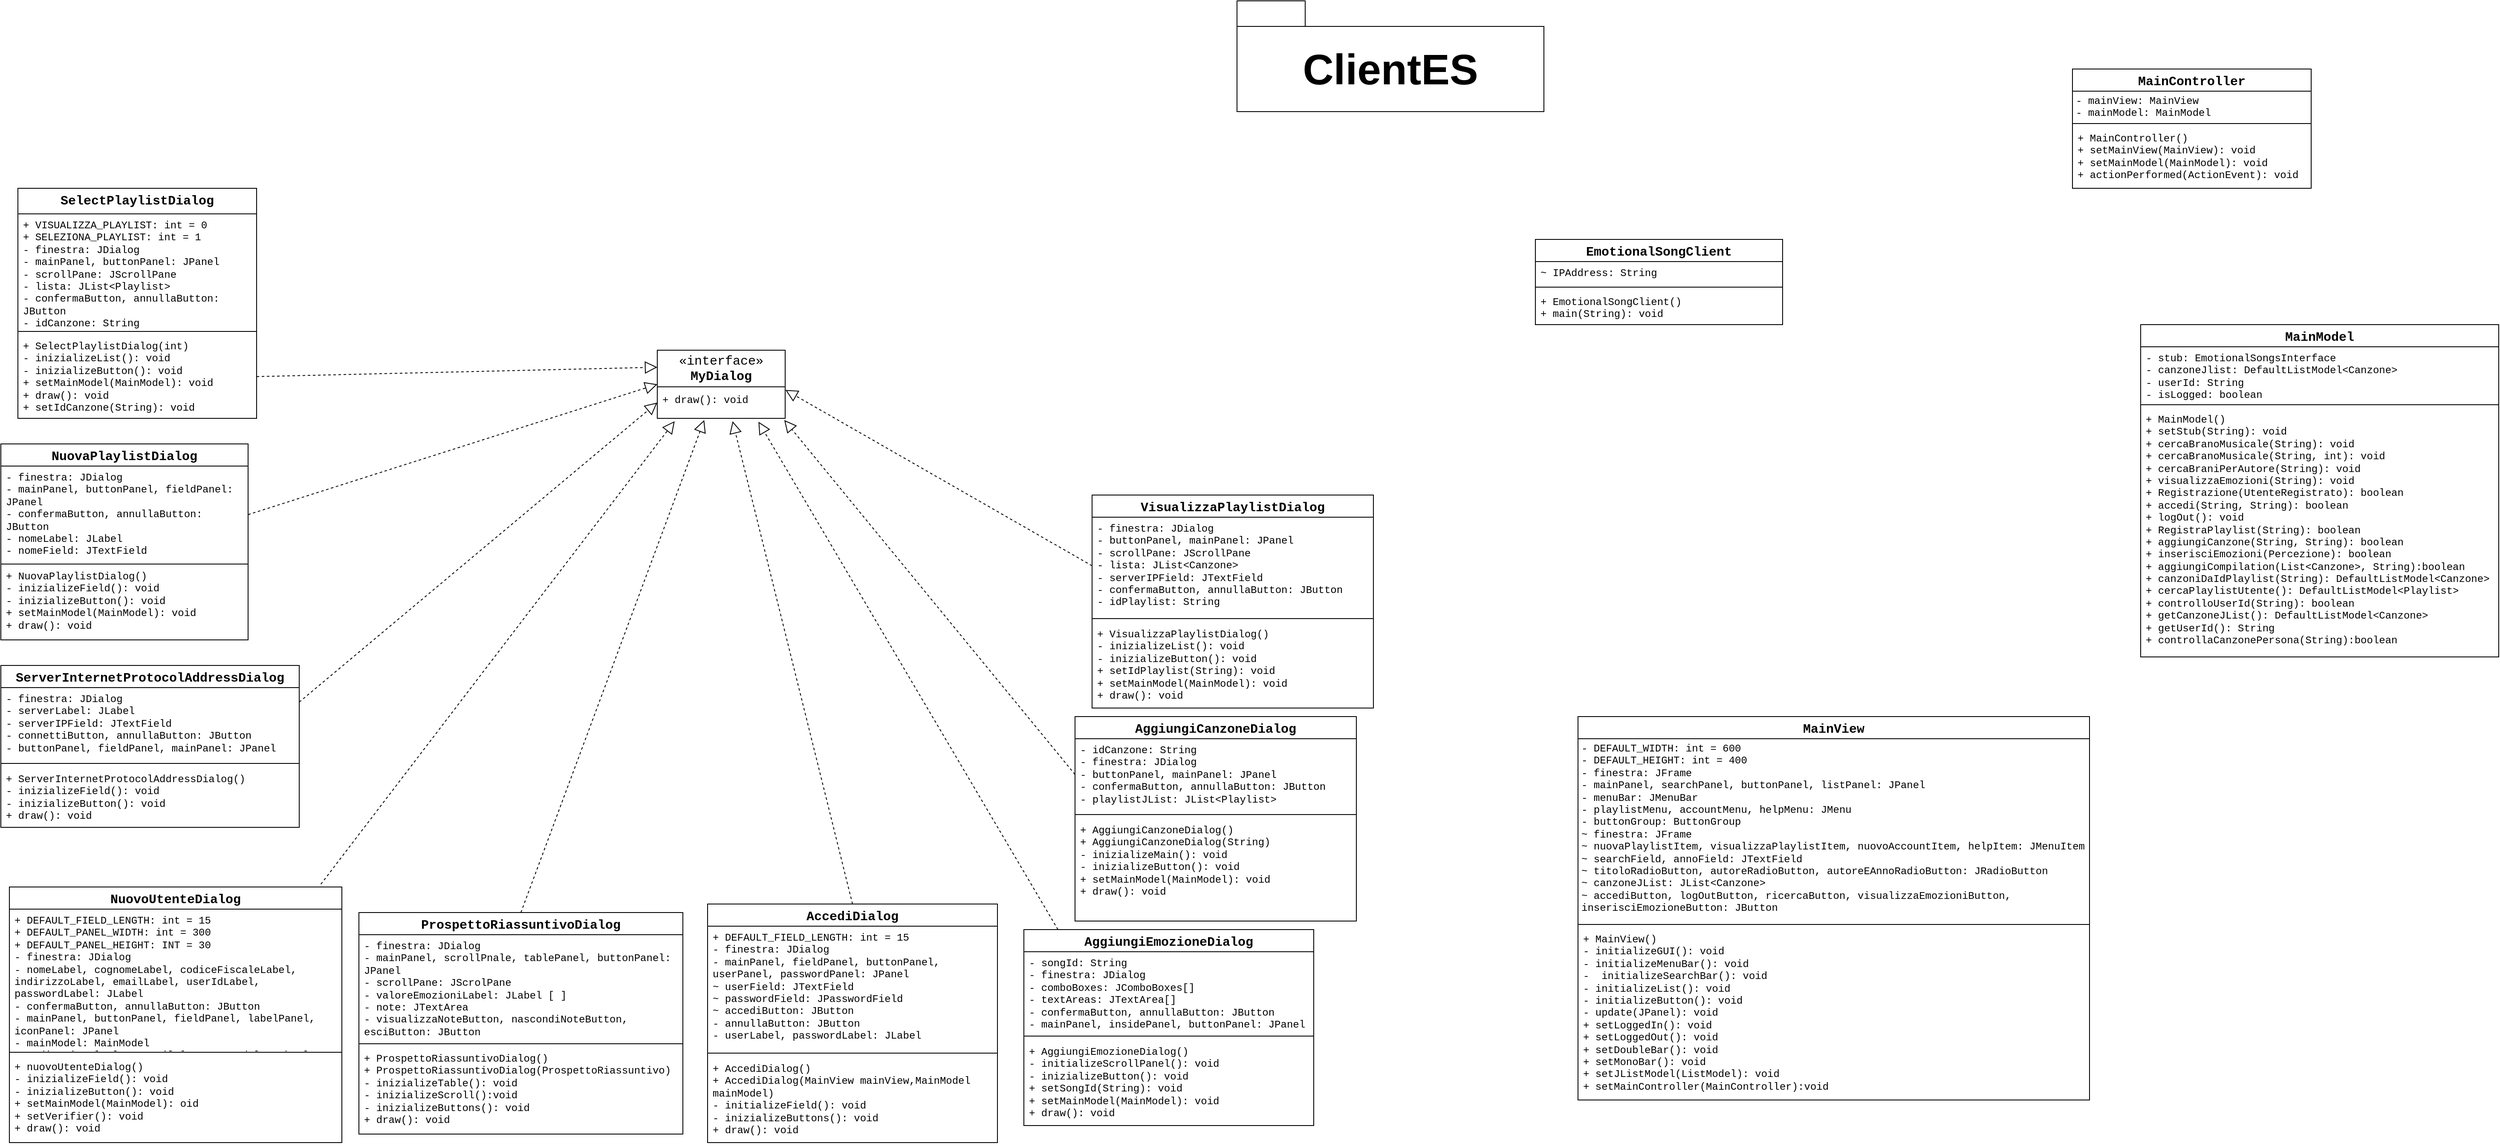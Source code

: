 <mxfile version="22.1.16" type="device">
  <diagram id="C5RBs43oDa-KdzZeNtuy" name="Page-1">
    <mxGraphModel dx="3091" dy="1733" grid="1" gridSize="10" guides="1" tooltips="1" connect="1" arrows="1" fold="1" page="1" pageScale="1" pageWidth="1169" pageHeight="827" math="0" shadow="0">
      <root>
        <mxCell id="WIyWlLk6GJQsqaUBKTNV-0" />
        <mxCell id="WIyWlLk6GJQsqaUBKTNV-1" parent="WIyWlLk6GJQsqaUBKTNV-0" />
        <mxCell id="2Nw5YUzq0xMajA2uPObF-2" value="NuovaPlaylistDialog" style="swimlane;fontStyle=1;align=center;verticalAlign=top;childLayout=stackLayout;horizontal=1;startSize=26;horizontalStack=0;resizeParent=1;resizeParentMax=0;resizeLast=0;collapsible=1;marginBottom=0;whiteSpace=wrap;fontFamily=Courier New;fontSize=15;fontColor=#000000;labelBackgroundColor=none;" parent="WIyWlLk6GJQsqaUBKTNV-1" vertex="1">
          <mxGeometry x="130" y="690" width="290" height="230" as="geometry">
            <mxRectangle x="20" y="220" width="180" height="30" as="alternateBounds" />
          </mxGeometry>
        </mxCell>
        <mxCell id="2Nw5YUzq0xMajA2uPObF-3" value="- finestra: JDialog&#xa;- mainPanel, buttonPanel, fieldPanel: JPanel&#xa;- confermaButton, annullaButton: JButton&#xa;- nomeLabel: JLabel&#xa;- nomeField: JTextField" style="text;strokeColor=none;fillColor=none;align=left;verticalAlign=top;spacingLeft=4;spacingRight=4;overflow=hidden;rotatable=0;points=[[0,0.5],[1,0.5]];portConstraint=eastwest;whiteSpace=wrap;fontFamily=Courier New;fontSize=12;fontColor=#000000;labelBackgroundColor=none;" parent="2Nw5YUzq0xMajA2uPObF-2" vertex="1">
          <mxGeometry y="26" width="290" height="114" as="geometry" />
        </mxCell>
        <mxCell id="2Nw5YUzq0xMajA2uPObF-4" value="" style="line;strokeWidth=1;fillColor=none;align=left;verticalAlign=middle;spacingTop=-1;spacingLeft=3;spacingRight=3;rotatable=0;labelPosition=right;points=[];portConstraint=eastwest;strokeColor=inherit;fontSize=12;fontColor=#000000;labelBackgroundColor=none;" parent="2Nw5YUzq0xMajA2uPObF-2" vertex="1">
          <mxGeometry y="140" width="290" height="2" as="geometry" />
        </mxCell>
        <mxCell id="2Nw5YUzq0xMajA2uPObF-5" value="+ NuovaPlaylistDialog()&#xa;- inizializeField(): void&#xa;- inizializeButton(): void&#xa;+ setMainModel(MainModel): void&#xa;+ draw(): void&#xa;" style="text;strokeColor=none;fillColor=none;align=left;verticalAlign=top;spacingLeft=4;spacingRight=4;overflow=hidden;rotatable=0;points=[[0,0.5],[1,0.5]];portConstraint=eastwest;whiteSpace=wrap;fontFamily=Courier New;fontSize=12;fontColor=#000000;labelBackgroundColor=none;" parent="2Nw5YUzq0xMajA2uPObF-2" vertex="1">
          <mxGeometry y="142" width="290" height="88" as="geometry" />
        </mxCell>
        <mxCell id="2Nw5YUzq0xMajA2uPObF-7" value="SelectPlaylistDialog" style="swimlane;fontStyle=1;align=center;verticalAlign=top;childLayout=stackLayout;horizontal=1;startSize=30;horizontalStack=0;resizeParent=1;resizeParentMax=0;resizeLast=0;collapsible=1;marginBottom=0;whiteSpace=wrap;fontFamily=Courier New;fontSize=15;fontColor=#000000;labelBackgroundColor=none;" parent="WIyWlLk6GJQsqaUBKTNV-1" vertex="1">
          <mxGeometry x="150" y="390" width="280" height="270" as="geometry">
            <mxRectangle x="320" y="290" width="180" height="30" as="alternateBounds" />
          </mxGeometry>
        </mxCell>
        <mxCell id="2Nw5YUzq0xMajA2uPObF-8" value="+ VISUALIZZA_PLAYLIST: int = 0&#xa;+ SELEZIONA_PLAYLIST: int = 1&#xa;- finestra: JDialog&#xa;- mainPanel, buttonPanel: JPanel&#xa;- scrollPane: JScrollPane&#xa;- lista: JList&lt;Playlist&gt;&#xa;- confermaButton, annullaButton: JButton&#xa;- idCanzone: String&#xa;- state: int" style="text;strokeColor=none;fillColor=none;align=left;verticalAlign=top;spacingLeft=4;spacingRight=4;overflow=hidden;rotatable=0;points=[[0,0.5],[1,0.5]];portConstraint=eastwest;whiteSpace=wrap;fontFamily=Courier New;fontSize=12;fontColor=#000000;labelBackgroundColor=none;" parent="2Nw5YUzq0xMajA2uPObF-7" vertex="1">
          <mxGeometry y="30" width="280" height="134" as="geometry" />
        </mxCell>
        <mxCell id="2Nw5YUzq0xMajA2uPObF-9" value="" style="line;strokeWidth=1;fillColor=none;align=left;verticalAlign=middle;spacingTop=-1;spacingLeft=3;spacingRight=3;rotatable=0;labelPosition=right;points=[];portConstraint=eastwest;strokeColor=inherit;fontFamily=Courier New;fontSize=12;fontColor=#000000;labelBackgroundColor=none;" parent="2Nw5YUzq0xMajA2uPObF-7" vertex="1">
          <mxGeometry y="164" width="280" height="8" as="geometry" />
        </mxCell>
        <mxCell id="2Nw5YUzq0xMajA2uPObF-10" value="+ SelectPlaylistDialog(int)&#xa;- inizializeList(): void&#xa;- inizializeButton(): void&#xa;+ setMainModel(MainModel): void&#xa;+ draw(): void&#xa;+ setIdCanzone(String): void" style="text;strokeColor=none;fillColor=none;align=left;verticalAlign=top;spacingLeft=4;spacingRight=4;overflow=hidden;rotatable=0;points=[[0,0.5],[1,0.5]];portConstraint=eastwest;whiteSpace=wrap;fontFamily=Courier New;fontSize=12;fontColor=#000000;labelBackgroundColor=none;" parent="2Nw5YUzq0xMajA2uPObF-7" vertex="1">
          <mxGeometry y="172" width="280" height="98" as="geometry" />
        </mxCell>
        <mxCell id="2Nw5YUzq0xMajA2uPObF-12" value="ProspettoRiassuntivoDialog" style="swimlane;fontStyle=1;align=center;verticalAlign=top;childLayout=stackLayout;horizontal=1;startSize=26;horizontalStack=0;resizeParent=1;resizeParentMax=0;resizeLast=0;collapsible=1;marginBottom=0;whiteSpace=wrap;fontFamily=Courier New;fontSize=15;fontColor=#000000;labelBackgroundColor=none;" parent="WIyWlLk6GJQsqaUBKTNV-1" vertex="1">
          <mxGeometry x="550" y="1240" width="380" height="260" as="geometry">
            <mxRectangle x="640" y="350" width="230" height="30" as="alternateBounds" />
          </mxGeometry>
        </mxCell>
        <mxCell id="2Nw5YUzq0xMajA2uPObF-13" value="- finestra: JDialog&#xa;- mainPanel, scrollPnale, tablePanel, buttonPanel: JPanel&#xa;- scrollPane: JScrolPane&#xa;- valoreEmozioniLabel: JLabel [ ]&#xa;- note: JTextArea&#xa;- visualizzaNoteButton, nascondiNoteButton, esciButton: JButton&#xa;&#xa;" style="text;strokeColor=none;fillColor=none;align=left;verticalAlign=top;spacingLeft=4;spacingRight=4;overflow=hidden;rotatable=0;points=[[0,0.5],[1,0.5]];portConstraint=eastwest;whiteSpace=wrap;fontFamily=Courier New;fontSize=12;fontColor=#000000;labelBackgroundColor=none;" parent="2Nw5YUzq0xMajA2uPObF-12" vertex="1">
          <mxGeometry y="26" width="380" height="124" as="geometry" />
        </mxCell>
        <mxCell id="2Nw5YUzq0xMajA2uPObF-14" value="" style="line;strokeWidth=1;fillColor=none;align=left;verticalAlign=middle;spacingTop=-1;spacingLeft=3;spacingRight=3;rotatable=0;labelPosition=right;points=[];portConstraint=eastwest;strokeColor=inherit;fontSize=12;fontColor=#000000;labelBackgroundColor=none;" parent="2Nw5YUzq0xMajA2uPObF-12" vertex="1">
          <mxGeometry y="150" width="380" height="8" as="geometry" />
        </mxCell>
        <mxCell id="2Nw5YUzq0xMajA2uPObF-15" value="+ ProspettoRiassuntivoDialog()&#xa;+ ProspettoRiassuntivoDialog(ProspettoRiassuntivo)&#xa;- inizializeTable(): void&#xa;- inizializeScroll():void&#xa;- inizializeButtons(): void&#xa;+ draw(): void" style="text;strokeColor=none;fillColor=none;align=left;verticalAlign=top;spacingLeft=4;spacingRight=4;overflow=hidden;rotatable=0;points=[[0,0.5],[1,0.5]];portConstraint=eastwest;whiteSpace=wrap;fontFamily=Courier New;fontSize=12;fontColor=#000000;labelBackgroundColor=none;" parent="2Nw5YUzq0xMajA2uPObF-12" vertex="1">
          <mxGeometry y="158" width="380" height="102" as="geometry" />
        </mxCell>
        <mxCell id="2Nw5YUzq0xMajA2uPObF-18" value="NuovoUtenteDialog" style="swimlane;fontStyle=1;align=center;verticalAlign=top;childLayout=stackLayout;horizontal=1;startSize=26;horizontalStack=0;resizeParent=1;resizeParentMax=0;resizeLast=0;collapsible=1;marginBottom=0;whiteSpace=wrap;fontFamily=Courier New;fontSize=15;fontColor=#000000;labelBackgroundColor=none;" parent="WIyWlLk6GJQsqaUBKTNV-1" vertex="1">
          <mxGeometry x="140" y="1210" width="390" height="300" as="geometry">
            <mxRectangle x="760" y="20" width="160" height="30" as="alternateBounds" />
          </mxGeometry>
        </mxCell>
        <mxCell id="2Nw5YUzq0xMajA2uPObF-19" value="+ DEFAULT_FIELD_LENGTH: int = 15&#xa;+ DEFAULT_PANEL_WIDTH: int = 300&#xa;+ DEFAULT_PANEL_HEIGHT: INT = 30 &#xa;- finestra: JDialog&#xa;- nomeLabel, cognomeLabel, codiceFiscaleLabel, indirizzoLabel, emailLabel, userIdLabel, passwordLabel: JLabel&#xa;- confermaButton, annullaButton: JButton&#xa;- mainPanel, buttonPanel, fieldPanel, labelPanel, iconPanel: JPanel&#xa;- mainModel: MainModel&#xa;- codiceFiscaleFlag, emailFlag, userIdFlag: boolean" style="text;strokeColor=none;fillColor=none;align=left;verticalAlign=top;spacingLeft=4;spacingRight=4;overflow=hidden;rotatable=0;points=[[0,0.5],[1,0.5]];portConstraint=eastwest;whiteSpace=wrap;fontFamily=Courier New;fontSize=12;fontColor=#000000;labelBackgroundColor=none;" parent="2Nw5YUzq0xMajA2uPObF-18" vertex="1">
          <mxGeometry y="26" width="390" height="164" as="geometry" />
        </mxCell>
        <mxCell id="2Nw5YUzq0xMajA2uPObF-20" value="" style="line;strokeWidth=1;fillColor=none;align=left;verticalAlign=middle;spacingTop=-1;spacingLeft=3;spacingRight=3;rotatable=0;labelPosition=right;points=[];portConstraint=eastwest;strokeColor=inherit;fontFamily=Courier New;fontSize=12;fontColor=#000000;labelBackgroundColor=none;" parent="2Nw5YUzq0xMajA2uPObF-18" vertex="1">
          <mxGeometry y="190" width="390" height="8" as="geometry" />
        </mxCell>
        <mxCell id="2Nw5YUzq0xMajA2uPObF-21" value="+ nuovoUtenteDialog()&#xa;- inizializeField(): void&#xa;- inizializeButton(): void&#xa;+ setMainModel(MainModel): oid&#xa;+ setVerifier(): void&#xa;+ draw(): void" style="text;strokeColor=none;fillColor=none;align=left;verticalAlign=top;spacingLeft=4;spacingRight=4;overflow=hidden;rotatable=0;points=[[0,0.5],[1,0.5]];portConstraint=eastwest;whiteSpace=wrap;fontFamily=Courier New;fontSize=12;fontColor=#000000;labelBackgroundColor=none;" parent="2Nw5YUzq0xMajA2uPObF-18" vertex="1">
          <mxGeometry y="198" width="390" height="102" as="geometry" />
        </mxCell>
        <mxCell id="2Nw5YUzq0xMajA2uPObF-23" value="ServerInternetProtocolAddressDialog" style="swimlane;fontStyle=1;align=center;verticalAlign=top;childLayout=stackLayout;horizontal=1;startSize=26;horizontalStack=0;resizeParent=1;resizeParentMax=0;resizeLast=0;collapsible=1;marginBottom=0;whiteSpace=wrap;fontFamily=Courier New;fontSize=15;fontColor=#000000;labelBackgroundColor=none;" parent="WIyWlLk6GJQsqaUBKTNV-1" vertex="1">
          <mxGeometry x="130" y="950" width="350" height="190" as="geometry" />
        </mxCell>
        <mxCell id="2Nw5YUzq0xMajA2uPObF-24" value="- finestra: JDialog&#xa;- serverLabel: JLabel&#xa;- serverIPField: JTextField&#xa;- connettiButton, annullaButton: JButton&#xa;- buttonPanel, fieldPanel, mainPanel: JPanel" style="text;strokeColor=none;fillColor=none;align=left;verticalAlign=top;spacingLeft=4;spacingRight=4;overflow=hidden;rotatable=0;points=[[0,0.5],[1,0.5]];portConstraint=eastwest;whiteSpace=wrap;fontFamily=Courier New;fontSize=12;fontColor=#000000;labelBackgroundColor=none;" parent="2Nw5YUzq0xMajA2uPObF-23" vertex="1">
          <mxGeometry y="26" width="350" height="84" as="geometry" />
        </mxCell>
        <mxCell id="2Nw5YUzq0xMajA2uPObF-25" value="" style="line;strokeWidth=1;fillColor=none;align=left;verticalAlign=middle;spacingTop=-1;spacingLeft=3;spacingRight=3;rotatable=0;labelPosition=right;points=[];portConstraint=eastwest;strokeColor=inherit;fontFamily=Courier New;fontSize=12;fontColor=#000000;labelBackgroundColor=none;" parent="2Nw5YUzq0xMajA2uPObF-23" vertex="1">
          <mxGeometry y="110" width="350" height="10" as="geometry" />
        </mxCell>
        <mxCell id="2Nw5YUzq0xMajA2uPObF-26" value="+ ServerInternetProtocolAddressDialog()&#xa;- inizializeField(): void&#xa;- inizializeButton(): void&#xa;+ draw(): void&#xa;" style="text;strokeColor=none;fillColor=none;align=left;verticalAlign=top;spacingLeft=4;spacingRight=4;overflow=hidden;rotatable=0;points=[[0,0.5],[1,0.5]];portConstraint=eastwest;whiteSpace=wrap;fontFamily=Courier New;fontSize=12;fontColor=#000000;labelBackgroundColor=none;" parent="2Nw5YUzq0xMajA2uPObF-23" vertex="1">
          <mxGeometry y="120" width="350" height="70" as="geometry" />
        </mxCell>
        <mxCell id="hHCaS2tHlldumXdxtXcU-8" value="VisualizzaPlaylistDialog" style="swimlane;fontStyle=1;align=center;verticalAlign=top;childLayout=stackLayout;horizontal=1;startSize=26;horizontalStack=0;resizeParent=1;resizeParentMax=0;resizeLast=0;collapsible=1;marginBottom=0;whiteSpace=wrap;fontSize=15;fontFamily=Courier New;fontColor=#000000;labelBackgroundColor=none;" parent="WIyWlLk6GJQsqaUBKTNV-1" vertex="1">
          <mxGeometry x="1410" y="750" width="330" height="250" as="geometry" />
        </mxCell>
        <mxCell id="hHCaS2tHlldumXdxtXcU-2" value="- finestra: JDialog&#xa;- buttonPanel, mainPanel: JPanel&#xa;- scrollPane: JScrollPane&#xa;- lista: JList&lt;Canzone&gt;&#xa;- serverIPField: JTextField&#xa;- confermaButton, annullaButton: JButton&#xa;- idPlaylist: String" style="text;strokeColor=none;fillColor=none;align=left;verticalAlign=top;spacingLeft=4;spacingRight=4;overflow=hidden;rotatable=0;points=[[0,0.5],[1,0.5]];portConstraint=eastwest;whiteSpace=wrap;fontFamily=Courier New;fontSize=12;fontColor=#000000;labelBackgroundColor=none;" parent="hHCaS2tHlldumXdxtXcU-8" vertex="1">
          <mxGeometry y="26" width="330" height="114" as="geometry" />
        </mxCell>
        <mxCell id="hHCaS2tHlldumXdxtXcU-10" value="" style="line;strokeWidth=1;fillColor=none;align=left;verticalAlign=middle;spacingTop=-1;spacingLeft=3;spacingRight=3;rotatable=0;labelPosition=right;points=[];portConstraint=eastwest;strokeColor=inherit;fontSize=12;fontFamily=Courier New;fontColor=#000000;labelBackgroundColor=none;" parent="hHCaS2tHlldumXdxtXcU-8" vertex="1">
          <mxGeometry y="140" width="330" height="10" as="geometry" />
        </mxCell>
        <mxCell id="hHCaS2tHlldumXdxtXcU-4" value="+ VisualizzaPlaylistDialog()&#xa;- inizializeList(): void&#xa;- inizializeButton(): void&#xa;+ setIdPlaylist(String): void&#xa;+ setMainModel(MainModel): void&#xa;+ draw(): void" style="text;strokeColor=none;fillColor=none;align=left;verticalAlign=top;spacingLeft=4;spacingRight=4;overflow=hidden;rotatable=0;points=[[0,0.5],[1,0.5]];portConstraint=eastwest;whiteSpace=wrap;fontFamily=Courier New;fontSize=12;fontColor=#000000;labelBackgroundColor=none;" parent="hHCaS2tHlldumXdxtXcU-8" vertex="1">
          <mxGeometry y="150" width="330" height="100" as="geometry" />
        </mxCell>
        <mxCell id="hHCaS2tHlldumXdxtXcU-12" value="AggiungiCanzoneDialog" style="swimlane;fontStyle=1;align=center;verticalAlign=top;childLayout=stackLayout;horizontal=1;startSize=26;horizontalStack=0;resizeParent=1;resizeParentMax=0;resizeLast=0;collapsible=1;marginBottom=0;whiteSpace=wrap;fontSize=15;fontFamily=Courier New;fontColor=#000000;labelBackgroundColor=none;" parent="WIyWlLk6GJQsqaUBKTNV-1" vertex="1">
          <mxGeometry x="1390" y="1010" width="330" height="240" as="geometry" />
        </mxCell>
        <mxCell id="hHCaS2tHlldumXdxtXcU-13" value="- idCanzone: String&#xa;- finestra: JDialog&#xa;- buttonPanel, mainPanel: JPanel&#xa;- confermaButton, annullaButton: JButton&#xa;- playlistJList: JList&lt;Playlist&gt;" style="text;strokeColor=none;fillColor=none;align=left;verticalAlign=top;spacingLeft=4;spacingRight=4;overflow=hidden;rotatable=0;points=[[0,0.5],[1,0.5]];portConstraint=eastwest;whiteSpace=wrap;fontFamily=Courier New;fontSize=12;fontColor=#000000;labelBackgroundColor=none;" parent="hHCaS2tHlldumXdxtXcU-12" vertex="1">
          <mxGeometry y="26" width="330" height="84" as="geometry" />
        </mxCell>
        <mxCell id="hHCaS2tHlldumXdxtXcU-14" value="" style="line;strokeWidth=1;fillColor=none;align=left;verticalAlign=middle;spacingTop=-1;spacingLeft=3;spacingRight=3;rotatable=0;labelPosition=right;points=[];portConstraint=eastwest;strokeColor=inherit;fontSize=12;fontFamily=Courier New;fontColor=#000000;labelBackgroundColor=none;" parent="hHCaS2tHlldumXdxtXcU-12" vertex="1">
          <mxGeometry y="110" width="330" height="10" as="geometry" />
        </mxCell>
        <mxCell id="hHCaS2tHlldumXdxtXcU-15" value="+ AggiungiCanzoneDialog()&#xa;+ AggiungiCanzoneDialog(String)&#xa;- inizializeMain(): void&#xa;- inizializeButton(): void&#xa;+ setMainModel(MainModel): void&#xa;+ draw(): void" style="text;strokeColor=none;fillColor=none;align=left;verticalAlign=top;spacingLeft=4;spacingRight=4;overflow=hidden;rotatable=0;points=[[0,0.5],[1,0.5]];portConstraint=eastwest;whiteSpace=wrap;fontFamily=Courier New;fontSize=12;fontColor=#000000;labelBackgroundColor=none;" parent="hHCaS2tHlldumXdxtXcU-12" vertex="1">
          <mxGeometry y="120" width="330" height="120" as="geometry" />
        </mxCell>
        <mxCell id="hHCaS2tHlldumXdxtXcU-16" value="AggiungiEmozioneDialog" style="swimlane;fontStyle=1;align=center;verticalAlign=top;childLayout=stackLayout;horizontal=1;startSize=26;horizontalStack=0;resizeParent=1;resizeParentMax=0;resizeLast=0;collapsible=1;marginBottom=0;whiteSpace=wrap;fontSize=15;fontFamily=Courier New;fontColor=#000000;labelBackgroundColor=none;" parent="WIyWlLk6GJQsqaUBKTNV-1" vertex="1">
          <mxGeometry x="1330" y="1260" width="340" height="230" as="geometry" />
        </mxCell>
        <mxCell id="hHCaS2tHlldumXdxtXcU-17" value="- songId: String&#xa;- finestra: JDialog&#xa;- comboBoxes: JComboBoxes[]&#xa;- textAreas: JTextArea[]&#xa;- confermaButton, annullaButton: JButton&#xa;- mainPanel, insidePanel, buttonPanel: JPanel" style="text;strokeColor=none;fillColor=none;align=left;verticalAlign=top;spacingLeft=4;spacingRight=4;overflow=hidden;rotatable=0;points=[[0,0.5],[1,0.5]];portConstraint=eastwest;whiteSpace=wrap;fontFamily=Courier New;fontSize=12;fontColor=#000000;labelBackgroundColor=none;" parent="hHCaS2tHlldumXdxtXcU-16" vertex="1">
          <mxGeometry y="26" width="340" height="94" as="geometry" />
        </mxCell>
        <mxCell id="hHCaS2tHlldumXdxtXcU-18" value="" style="line;strokeWidth=1;fillColor=none;align=left;verticalAlign=middle;spacingTop=-1;spacingLeft=3;spacingRight=3;rotatable=0;labelPosition=right;points=[];portConstraint=eastwest;strokeColor=inherit;fontSize=12;fontFamily=Courier New;fontColor=#000000;labelBackgroundColor=none;" parent="hHCaS2tHlldumXdxtXcU-16" vertex="1">
          <mxGeometry y="120" width="340" height="10" as="geometry" />
        </mxCell>
        <mxCell id="hHCaS2tHlldumXdxtXcU-19" value="+ AggiungiEmozioneDialog()&#xa;- initializeScrollPanel(): void&#xa;- inizializeButton(): void&#xa;+ setSongId(String): void&#xa;+ setMainModel(MainModel): void&#xa;+ draw(): void" style="text;strokeColor=none;fillColor=none;align=left;verticalAlign=top;spacingLeft=4;spacingRight=4;overflow=hidden;rotatable=0;points=[[0,0.5],[1,0.5]];portConstraint=eastwest;whiteSpace=wrap;fontFamily=Courier New;fontSize=12;fontColor=#000000;labelBackgroundColor=none;" parent="hHCaS2tHlldumXdxtXcU-16" vertex="1">
          <mxGeometry y="130" width="340" height="100" as="geometry" />
        </mxCell>
        <mxCell id="hHCaS2tHlldumXdxtXcU-20" value="AccediDialog" style="swimlane;fontStyle=1;align=center;verticalAlign=top;childLayout=stackLayout;horizontal=1;startSize=26;horizontalStack=0;resizeParent=1;resizeParentMax=0;resizeLast=0;collapsible=1;marginBottom=0;whiteSpace=wrap;fontSize=15;fontFamily=Courier New;fontColor=#000000;labelBackgroundColor=none;" parent="WIyWlLk6GJQsqaUBKTNV-1" vertex="1">
          <mxGeometry x="959" y="1230" width="340" height="280" as="geometry" />
        </mxCell>
        <mxCell id="hHCaS2tHlldumXdxtXcU-21" value="+ DEFAULT_FIELD_LENGTH: int = 15&#xa;- finestra: JDialog&#xa;- mainPanel, fieldPanel, buttonPanel, userPanel, passwordPanel: JPanel&#xa;~ userField: JTextField&#xa;~ passwordField: JPasswordField&#xa;~ accediButton: JButton&#xa;- annullaButton: JButton&#xa;- userLabel, passwordLabel: JLabel " style="text;strokeColor=none;fillColor=none;align=left;verticalAlign=top;spacingLeft=4;spacingRight=4;overflow=hidden;rotatable=0;points=[[0,0.5],[1,0.5]];portConstraint=eastwest;whiteSpace=wrap;fontFamily=Courier New;fontSize=12;fontColor=#000000;labelBackgroundColor=none;" parent="hHCaS2tHlldumXdxtXcU-20" vertex="1">
          <mxGeometry y="26" width="340" height="144" as="geometry" />
        </mxCell>
        <mxCell id="hHCaS2tHlldumXdxtXcU-22" value="" style="line;strokeWidth=1;fillColor=none;align=left;verticalAlign=middle;spacingTop=-1;spacingLeft=3;spacingRight=3;rotatable=0;labelPosition=right;points=[];portConstraint=eastwest;strokeColor=inherit;fontSize=12;fontFamily=Courier New;fontColor=#000000;labelBackgroundColor=none;" parent="hHCaS2tHlldumXdxtXcU-20" vertex="1">
          <mxGeometry y="170" width="340" height="10" as="geometry" />
        </mxCell>
        <mxCell id="hHCaS2tHlldumXdxtXcU-23" value="+ AccediDialog()&#xa;+ AccediDialog(MainView mainView,MainModel mainModel)&#xa;- initializeField(): void&#xa;- inizializeButtons(): void&#xa;+ draw(): void" style="text;strokeColor=none;fillColor=none;align=left;verticalAlign=top;spacingLeft=4;spacingRight=4;overflow=hidden;rotatable=0;points=[[0,0.5],[1,0.5]];portConstraint=eastwest;whiteSpace=wrap;fontFamily=Courier New;fontSize=12;fontColor=#000000;labelBackgroundColor=none;" parent="hHCaS2tHlldumXdxtXcU-20" vertex="1">
          <mxGeometry y="180" width="340" height="100" as="geometry" />
        </mxCell>
        <mxCell id="xtLmHWIPwRUN4mTOFkrs-5" value="«interface»&lt;br style=&quot;border-color: var(--border-color); font-size: 15px;&quot;&gt;&lt;b style=&quot;border-color: var(--border-color); font-size: 15px;&quot;&gt;MyDialog&lt;/b&gt;" style="swimlane;fontStyle=0;childLayout=stackLayout;horizontal=1;startSize=43;fillColor=none;horizontalStack=0;resizeParent=1;resizeParentMax=0;resizeLast=0;collapsible=1;marginBottom=0;whiteSpace=wrap;html=1;fontFamily=Courier New;fontSize=15;" vertex="1" parent="WIyWlLk6GJQsqaUBKTNV-1">
          <mxGeometry x="900" y="580" width="150" height="80" as="geometry" />
        </mxCell>
        <mxCell id="xtLmHWIPwRUN4mTOFkrs-6" value="&lt;font style=&quot;font-size: 12px;&quot;&gt;+ draw(): void&lt;/font&gt;" style="text;strokeColor=none;fillColor=none;align=left;verticalAlign=top;spacingLeft=4;spacingRight=4;overflow=hidden;rotatable=0;points=[[0,0.5],[1,0.5]];portConstraint=eastwest;whiteSpace=wrap;html=1;fontFamily=Courier New;fontSize=15;" vertex="1" parent="xtLmHWIPwRUN4mTOFkrs-5">
          <mxGeometry y="43" width="150" height="37" as="geometry" />
        </mxCell>
        <mxCell id="xtLmHWIPwRUN4mTOFkrs-10" value="" style="endArrow=block;dashed=1;endFill=0;endSize=12;html=1;rounded=0;exitX=1;exitY=0.5;exitDx=0;exitDy=0;entryX=0;entryY=0.5;entryDx=0;entryDy=0;" edge="1" parent="WIyWlLk6GJQsqaUBKTNV-1" source="2Nw5YUzq0xMajA2uPObF-3" target="xtLmHWIPwRUN4mTOFkrs-5">
          <mxGeometry width="160" relative="1" as="geometry">
            <mxPoint x="960" y="980" as="sourcePoint" />
            <mxPoint x="1120" y="980" as="targetPoint" />
          </mxGeometry>
        </mxCell>
        <mxCell id="xtLmHWIPwRUN4mTOFkrs-11" value="" style="endArrow=block;dashed=1;endFill=0;endSize=12;html=1;rounded=0;exitX=1;exitY=0.5;exitDx=0;exitDy=0;entryX=0;entryY=0.5;entryDx=0;entryDy=0;" edge="1" parent="WIyWlLk6GJQsqaUBKTNV-1" target="xtLmHWIPwRUN4mTOFkrs-6">
          <mxGeometry width="160" relative="1" as="geometry">
            <mxPoint x="480" y="993" as="sourcePoint" />
            <mxPoint x="830" y="920" as="targetPoint" />
          </mxGeometry>
        </mxCell>
        <mxCell id="xtLmHWIPwRUN4mTOFkrs-12" value="" style="endArrow=block;dashed=1;endFill=0;endSize=12;html=1;rounded=0;exitX=0.937;exitY=-0.011;exitDx=0;exitDy=0;entryX=0.136;entryY=1.09;entryDx=0;entryDy=0;exitPerimeter=0;entryPerimeter=0;" edge="1" parent="WIyWlLk6GJQsqaUBKTNV-1" source="2Nw5YUzq0xMajA2uPObF-18" target="xtLmHWIPwRUN4mTOFkrs-6">
          <mxGeometry width="160" relative="1" as="geometry">
            <mxPoint x="440" y="793" as="sourcePoint" />
            <mxPoint x="790" y="720" as="targetPoint" />
            <Array as="points" />
          </mxGeometry>
        </mxCell>
        <mxCell id="xtLmHWIPwRUN4mTOFkrs-13" value="" style="endArrow=block;dashed=1;endFill=0;endSize=12;html=1;rounded=0;exitX=0.5;exitY=0;exitDx=0;exitDy=0;entryX=0.367;entryY=1.054;entryDx=0;entryDy=0;entryPerimeter=0;" edge="1" parent="WIyWlLk6GJQsqaUBKTNV-1" source="2Nw5YUzq0xMajA2uPObF-12" target="xtLmHWIPwRUN4mTOFkrs-6">
          <mxGeometry width="160" relative="1" as="geometry">
            <mxPoint x="450" y="803" as="sourcePoint" />
            <mxPoint x="800" y="730" as="targetPoint" />
          </mxGeometry>
        </mxCell>
        <mxCell id="xtLmHWIPwRUN4mTOFkrs-14" value="" style="endArrow=block;dashed=1;endFill=0;endSize=12;html=1;rounded=0;exitX=0;exitY=0.5;exitDx=0;exitDy=0;entryX=0.993;entryY=1.054;entryDx=0;entryDy=0;entryPerimeter=0;" edge="1" parent="WIyWlLk6GJQsqaUBKTNV-1" source="hHCaS2tHlldumXdxtXcU-13" target="xtLmHWIPwRUN4mTOFkrs-6">
          <mxGeometry width="160" relative="1" as="geometry">
            <mxPoint x="460" y="813" as="sourcePoint" />
            <mxPoint x="990" y="780" as="targetPoint" />
          </mxGeometry>
        </mxCell>
        <mxCell id="xtLmHWIPwRUN4mTOFkrs-15" value="" style="endArrow=block;dashed=1;endFill=0;endSize=12;html=1;rounded=0;exitX=1;exitY=0.5;exitDx=0;exitDy=0;entryX=0;entryY=0.25;entryDx=0;entryDy=0;" edge="1" parent="WIyWlLk6GJQsqaUBKTNV-1" source="2Nw5YUzq0xMajA2uPObF-10" target="xtLmHWIPwRUN4mTOFkrs-5">
          <mxGeometry width="160" relative="1" as="geometry">
            <mxPoint x="830" y="493" as="sourcePoint" />
            <mxPoint x="850" y="830" as="targetPoint" />
          </mxGeometry>
        </mxCell>
        <mxCell id="xtLmHWIPwRUN4mTOFkrs-16" value="" style="endArrow=block;dashed=1;endFill=0;endSize=12;html=1;rounded=0;exitX=0;exitY=0.5;exitDx=0;exitDy=0;entryX=1.002;entryY=0.099;entryDx=0;entryDy=0;entryPerimeter=0;" edge="1" parent="WIyWlLk6GJQsqaUBKTNV-1" source="hHCaS2tHlldumXdxtXcU-2" target="xtLmHWIPwRUN4mTOFkrs-6">
          <mxGeometry width="160" relative="1" as="geometry">
            <mxPoint x="480" y="833" as="sourcePoint" />
            <mxPoint x="990" y="760" as="targetPoint" />
          </mxGeometry>
        </mxCell>
        <mxCell id="xtLmHWIPwRUN4mTOFkrs-18" value="" style="endArrow=block;dashed=1;endFill=0;endSize=12;html=1;rounded=0;exitX=0.5;exitY=0;exitDx=0;exitDy=0;entryX=0.589;entryY=1.09;entryDx=0;entryDy=0;entryPerimeter=0;" edge="1" parent="WIyWlLk6GJQsqaUBKTNV-1" source="hHCaS2tHlldumXdxtXcU-20" target="xtLmHWIPwRUN4mTOFkrs-6">
          <mxGeometry width="160" relative="1" as="geometry">
            <mxPoint x="500" y="853" as="sourcePoint" />
            <mxPoint x="850" y="780" as="targetPoint" />
          </mxGeometry>
        </mxCell>
        <mxCell id="xtLmHWIPwRUN4mTOFkrs-20" value="" style="endArrow=block;dashed=1;endFill=0;endSize=12;html=1;rounded=0;exitX=0.25;exitY=0;exitDx=0;exitDy=0;entryX=0.791;entryY=1.108;entryDx=0;entryDy=0;entryPerimeter=0;" edge="1" parent="WIyWlLk6GJQsqaUBKTNV-1" target="xtLmHWIPwRUN4mTOFkrs-6">
          <mxGeometry width="160" relative="1" as="geometry">
            <mxPoint x="1370" y="1260" as="sourcePoint" />
            <mxPoint x="1320" y="826" as="targetPoint" />
          </mxGeometry>
        </mxCell>
        <mxCell id="xtLmHWIPwRUN4mTOFkrs-25" value="&lt;font style=&quot;font-size: 15px;&quot; face=&quot;Courier New&quot;&gt;MainModel&lt;/font&gt;" style="swimlane;fontStyle=1;align=center;verticalAlign=top;childLayout=stackLayout;horizontal=1;startSize=26;horizontalStack=0;resizeParent=1;resizeParentMax=0;resizeLast=0;collapsible=1;marginBottom=0;whiteSpace=wrap;html=1;" vertex="1" parent="WIyWlLk6GJQsqaUBKTNV-1">
          <mxGeometry x="2640" y="550" width="420" height="390" as="geometry" />
        </mxCell>
        <mxCell id="xtLmHWIPwRUN4mTOFkrs-26" value="&lt;div style=&quot;&quot;&gt;- stub: EmotionalSongsInterface&lt;/div&gt;&lt;div style=&quot;&quot;&gt;- canzoneJlist: DefaultListModel&amp;lt;Canzone&amp;gt;&lt;/div&gt;&lt;div style=&quot;&quot;&gt;- userId: String&lt;/div&gt;&lt;div style=&quot;&quot;&gt;- isLogged: boolean&lt;/div&gt;" style="text;strokeColor=none;fillColor=none;align=left;verticalAlign=top;spacingLeft=4;spacingRight=4;overflow=hidden;rotatable=0;points=[[0,0.5],[1,0.5]];portConstraint=eastwest;whiteSpace=wrap;html=1;fontFamily=Courier New;" vertex="1" parent="xtLmHWIPwRUN4mTOFkrs-25">
          <mxGeometry y="26" width="420" height="64" as="geometry" />
        </mxCell>
        <mxCell id="xtLmHWIPwRUN4mTOFkrs-27" value="" style="line;strokeWidth=1;fillColor=none;align=left;verticalAlign=middle;spacingTop=-1;spacingLeft=3;spacingRight=3;rotatable=0;labelPosition=right;points=[];portConstraint=eastwest;strokeColor=inherit;fontFamily=Courier New;" vertex="1" parent="xtLmHWIPwRUN4mTOFkrs-25">
          <mxGeometry y="90" width="420" height="8" as="geometry" />
        </mxCell>
        <mxCell id="xtLmHWIPwRUN4mTOFkrs-28" value="+ MainModel()&lt;br&gt;+ setStub(String): void&lt;br&gt;+ cercaBranoMusicale(String): void&lt;br&gt;+ cercaBranoMusicale(String, int): void&lt;br&gt;+ cercaBraniPerAutore(String): void&lt;br&gt;+ visualizzaEmozioni(String): void&lt;br&gt;+ Registrazione(UtenteRegistrato): boolean&lt;br&gt;+ accedi(String, String): boolean&lt;br&gt;+ logOut(): void&lt;br&gt;+ RegistraPlaylist(String): boolean&lt;br&gt;+ aggiungiCanzone(String, String): boolean&lt;br&gt;+ inserisciEmozioni(Percezione): boolean&lt;br&gt;+ aggiungiCompilation(List&amp;lt;Canzone&amp;gt;, String):boolean&lt;br&gt;+ canzoniDaIdPlaylist(String): DefaultListModel&amp;lt;Canzone&amp;gt;&lt;br&gt;+ cercaPlaylistUtente(): DefaultListModel&amp;lt;Playlist&amp;gt;&lt;br&gt;+ controlloUserId(String): boolean&lt;br&gt;+ getCanzoneJList(): DefaultListModel&amp;lt;Canzone&amp;gt;&lt;br&gt;+ getUserId(): String&lt;br&gt;+ controllaCanzonePersona(String):boolean" style="text;strokeColor=none;fillColor=none;align=left;verticalAlign=top;spacingLeft=4;spacingRight=4;overflow=hidden;rotatable=0;points=[[0,0.5],[1,0.5]];portConstraint=eastwest;whiteSpace=wrap;html=1;fontFamily=Courier New;" vertex="1" parent="xtLmHWIPwRUN4mTOFkrs-25">
          <mxGeometry y="98" width="420" height="292" as="geometry" />
        </mxCell>
        <mxCell id="xtLmHWIPwRUN4mTOFkrs-29" value="&lt;font style=&quot;font-size: 15px;&quot; face=&quot;Courier New&quot;&gt;MainView&lt;/font&gt;" style="swimlane;fontStyle=1;align=center;verticalAlign=top;childLayout=stackLayout;horizontal=1;startSize=26;horizontalStack=0;resizeParent=1;resizeParentMax=0;resizeLast=0;collapsible=1;marginBottom=0;whiteSpace=wrap;html=1;" vertex="1" parent="WIyWlLk6GJQsqaUBKTNV-1">
          <mxGeometry x="1980" y="1010" width="600" height="450" as="geometry" />
        </mxCell>
        <mxCell id="xtLmHWIPwRUN4mTOFkrs-30" value="- DEFAULT_WIDTH: int = 600&#xa;- DEFAULT_HEIGHT: int = 400&#xa;- finestra: JFrame&#xa;- mainPanel, searchPanel, buttonPanel, listPanel: JPanel&#xa;- menuBar: JMenuBar&#xa;- playlistMenu, accountMenu, helpMenu: JMenu&#xa;- buttonGroup: ButtonGroup&#xa;~ finestra: JFrame&#xa;~ nuovaPlaylistItem, visualizzaPlaylistItem, nuovoAccountItem, helpItem: JMenuItem&#xa;~ searchField, annoField: JTextField&#xa;~ titoloRadioButton, autoreRadioButton, autoreEAnnoRadioButton: JRadioButton&#xa;~ canzoneJList: JList&lt;Canzone&gt;&#xa;~ accediButton, logOutButton, ricercaButton, visualizzaEmozioniButton, inserisciEmozioneButton: JButton&#xa;&#xa;" style="text;strokeColor=none;fillColor=none;align=left;verticalAlign=top;spacingLeft=4;spacingRight=4;overflow=hidden;rotatable=0;points=[[0,0.5],[1,0.5]];portConstraint=eastwest;fontFamily=Courier New;whiteSpace=wrap;spacing=0;" vertex="1" parent="xtLmHWIPwRUN4mTOFkrs-29">
          <mxGeometry y="26" width="600" height="214" as="geometry" />
        </mxCell>
        <mxCell id="xtLmHWIPwRUN4mTOFkrs-31" value="" style="line;strokeWidth=1;fillColor=none;align=left;verticalAlign=middle;spacingTop=-1;spacingLeft=3;spacingRight=3;rotatable=0;labelPosition=right;points=[];portConstraint=eastwest;strokeColor=inherit;fontFamily=Courier New;" vertex="1" parent="xtLmHWIPwRUN4mTOFkrs-29">
          <mxGeometry y="240" width="600" height="8" as="geometry" />
        </mxCell>
        <mxCell id="xtLmHWIPwRUN4mTOFkrs-32" value="+ MainView()&lt;br&gt;- initializeGUI&lt;span style=&quot;background-color: initial;&quot;&gt;(): void&lt;/span&gt;&lt;br&gt;- initializeMenuBar&lt;span style=&quot;background-color: initial;&quot;&gt;(): void&lt;/span&gt;&lt;br&gt;-&amp;nbsp; initializeSearchBar&lt;span style=&quot;background-color: initial;&quot;&gt;(): void&lt;/span&gt;&lt;br&gt;- initializeList&lt;span style=&quot;background-color: initial;&quot;&gt;(): void&lt;/span&gt;&lt;br&gt;- initializeButton&lt;span style=&quot;background-color: initial;&quot;&gt;(): void&lt;br&gt;&lt;/span&gt;- update(JPanel): void&lt;br style=&quot;border-color: var(--border-color);&quot;&gt;+&amp;nbsp;setLoggedIn&lt;span style=&quot;background-color: initial;&quot;&gt;(): void&lt;/span&gt;&lt;br&gt;+&amp;nbsp;setLoggedOut&lt;span style=&quot;background-color: initial;&quot;&gt;(): void&lt;/span&gt;&lt;br&gt;+&amp;nbsp;setDoubleBar&lt;span style=&quot;background-color: initial;&quot;&gt;(): void&lt;/span&gt;&lt;br&gt;+&amp;nbsp;setMonoBar&lt;span style=&quot;background-color: initial;&quot;&gt;(): void&lt;/span&gt;&lt;br&gt;+&amp;nbsp;setJListModel(ListModel&lt;span style=&quot;background-color: initial;&quot;&gt;): void&lt;/span&gt;&lt;br&gt;+&amp;nbsp;setMainController(MainController&lt;span style=&quot;background-color: initial;&quot;&gt;):void&lt;/span&gt;" style="text;strokeColor=none;fillColor=none;align=left;verticalAlign=top;spacingLeft=4;spacingRight=4;overflow=hidden;rotatable=0;points=[[0,0.5],[1,0.5]];portConstraint=eastwest;whiteSpace=wrap;html=1;fontFamily=Courier New;" vertex="1" parent="xtLmHWIPwRUN4mTOFkrs-29">
          <mxGeometry y="248" width="600" height="202" as="geometry" />
        </mxCell>
        <mxCell id="xtLmHWIPwRUN4mTOFkrs-36" value="&lt;font style=&quot;font-size: 15px;&quot; face=&quot;Courier New&quot;&gt;MainController&lt;/font&gt;" style="swimlane;fontStyle=1;align=center;verticalAlign=top;childLayout=stackLayout;horizontal=1;startSize=26;horizontalStack=0;resizeParent=1;resizeParentMax=0;resizeLast=0;collapsible=1;marginBottom=0;whiteSpace=wrap;html=1;" vertex="1" parent="WIyWlLk6GJQsqaUBKTNV-1">
          <mxGeometry x="2560" y="250" width="280" height="140" as="geometry" />
        </mxCell>
        <mxCell id="xtLmHWIPwRUN4mTOFkrs-37" value="- mainView: MainView&#xa;- mainModel: MainModel" style="text;strokeColor=none;fillColor=none;align=left;verticalAlign=top;spacingLeft=4;spacingRight=4;overflow=hidden;rotatable=0;points=[[0,0.5],[1,0.5]];portConstraint=eastwest;fontFamily=Courier New;whiteSpace=wrap;spacing=0;" vertex="1" parent="xtLmHWIPwRUN4mTOFkrs-36">
          <mxGeometry y="26" width="280" height="34" as="geometry" />
        </mxCell>
        <mxCell id="xtLmHWIPwRUN4mTOFkrs-38" value="" style="line;strokeWidth=1;fillColor=none;align=left;verticalAlign=middle;spacingTop=-1;spacingLeft=3;spacingRight=3;rotatable=0;labelPosition=right;points=[];portConstraint=eastwest;strokeColor=inherit;fontFamily=Courier New;" vertex="1" parent="xtLmHWIPwRUN4mTOFkrs-36">
          <mxGeometry y="60" width="280" height="8" as="geometry" />
        </mxCell>
        <mxCell id="xtLmHWIPwRUN4mTOFkrs-39" value="+ MainController()&lt;br&gt;+ setMainView(MainView&lt;span style=&quot;background-color: initial;&quot;&gt;): void&lt;/span&gt;&lt;br&gt;+ setMainModel(MainModel&lt;span style=&quot;background-color: initial;&quot;&gt;): void&lt;br&gt;&lt;/span&gt;+&amp;nbsp;actionPerformed(ActionEvent): void" style="text;strokeColor=none;fillColor=none;align=left;verticalAlign=top;spacingLeft=4;spacingRight=4;overflow=hidden;rotatable=0;points=[[0,0.5],[1,0.5]];portConstraint=eastwest;whiteSpace=wrap;html=1;fontFamily=Courier New;" vertex="1" parent="xtLmHWIPwRUN4mTOFkrs-36">
          <mxGeometry y="68" width="280" height="72" as="geometry" />
        </mxCell>
        <mxCell id="xtLmHWIPwRUN4mTOFkrs-46" value="&lt;font style=&quot;font-size: 15px;&quot;&gt;EmotionalSongClient&lt;/font&gt;" style="swimlane;fontStyle=1;align=center;verticalAlign=top;childLayout=stackLayout;horizontal=1;startSize=26;horizontalStack=0;resizeParent=1;resizeParentMax=0;resizeLast=0;collapsible=1;marginBottom=0;whiteSpace=wrap;html=1;fontFamily=Courier New;" vertex="1" parent="WIyWlLk6GJQsqaUBKTNV-1">
          <mxGeometry x="1930" y="450" width="290" height="100" as="geometry" />
        </mxCell>
        <mxCell id="xtLmHWIPwRUN4mTOFkrs-47" value="~ IPAddress: String" style="text;strokeColor=none;fillColor=none;align=left;verticalAlign=top;spacingLeft=4;spacingRight=4;overflow=hidden;rotatable=0;points=[[0,0.5],[1,0.5]];portConstraint=eastwest;whiteSpace=wrap;html=1;fontFamily=Courier New;" vertex="1" parent="xtLmHWIPwRUN4mTOFkrs-46">
          <mxGeometry y="26" width="290" height="26" as="geometry" />
        </mxCell>
        <mxCell id="xtLmHWIPwRUN4mTOFkrs-48" value="" style="line;strokeWidth=1;fillColor=none;align=left;verticalAlign=middle;spacingTop=-1;spacingLeft=3;spacingRight=3;rotatable=0;labelPosition=right;points=[];portConstraint=eastwest;strokeColor=inherit;fontFamily=Courier New;" vertex="1" parent="xtLmHWIPwRUN4mTOFkrs-46">
          <mxGeometry y="52" width="290" height="8" as="geometry" />
        </mxCell>
        <mxCell id="xtLmHWIPwRUN4mTOFkrs-49" value="+ EmotionalSongClient()&lt;br&gt;+ main(String): void" style="text;strokeColor=none;fillColor=none;align=left;verticalAlign=top;spacingLeft=4;spacingRight=4;overflow=hidden;rotatable=0;points=[[0,0.5],[1,0.5]];portConstraint=eastwest;whiteSpace=wrap;html=1;fontFamily=Courier New;" vertex="1" parent="xtLmHWIPwRUN4mTOFkrs-46">
          <mxGeometry y="60" width="290" height="40" as="geometry" />
        </mxCell>
        <mxCell id="xtLmHWIPwRUN4mTOFkrs-79" value="&lt;font style=&quot;font-size: 50px;&quot;&gt;ClientES&lt;/font&gt;" style="shape=folder;fontStyle=1;tabWidth=80;tabHeight=30;tabPosition=left;html=1;boundedLbl=1;whiteSpace=wrap;" vertex="1" parent="WIyWlLk6GJQsqaUBKTNV-1">
          <mxGeometry x="1580" y="170" width="360" height="130" as="geometry" />
        </mxCell>
      </root>
    </mxGraphModel>
  </diagram>
</mxfile>
